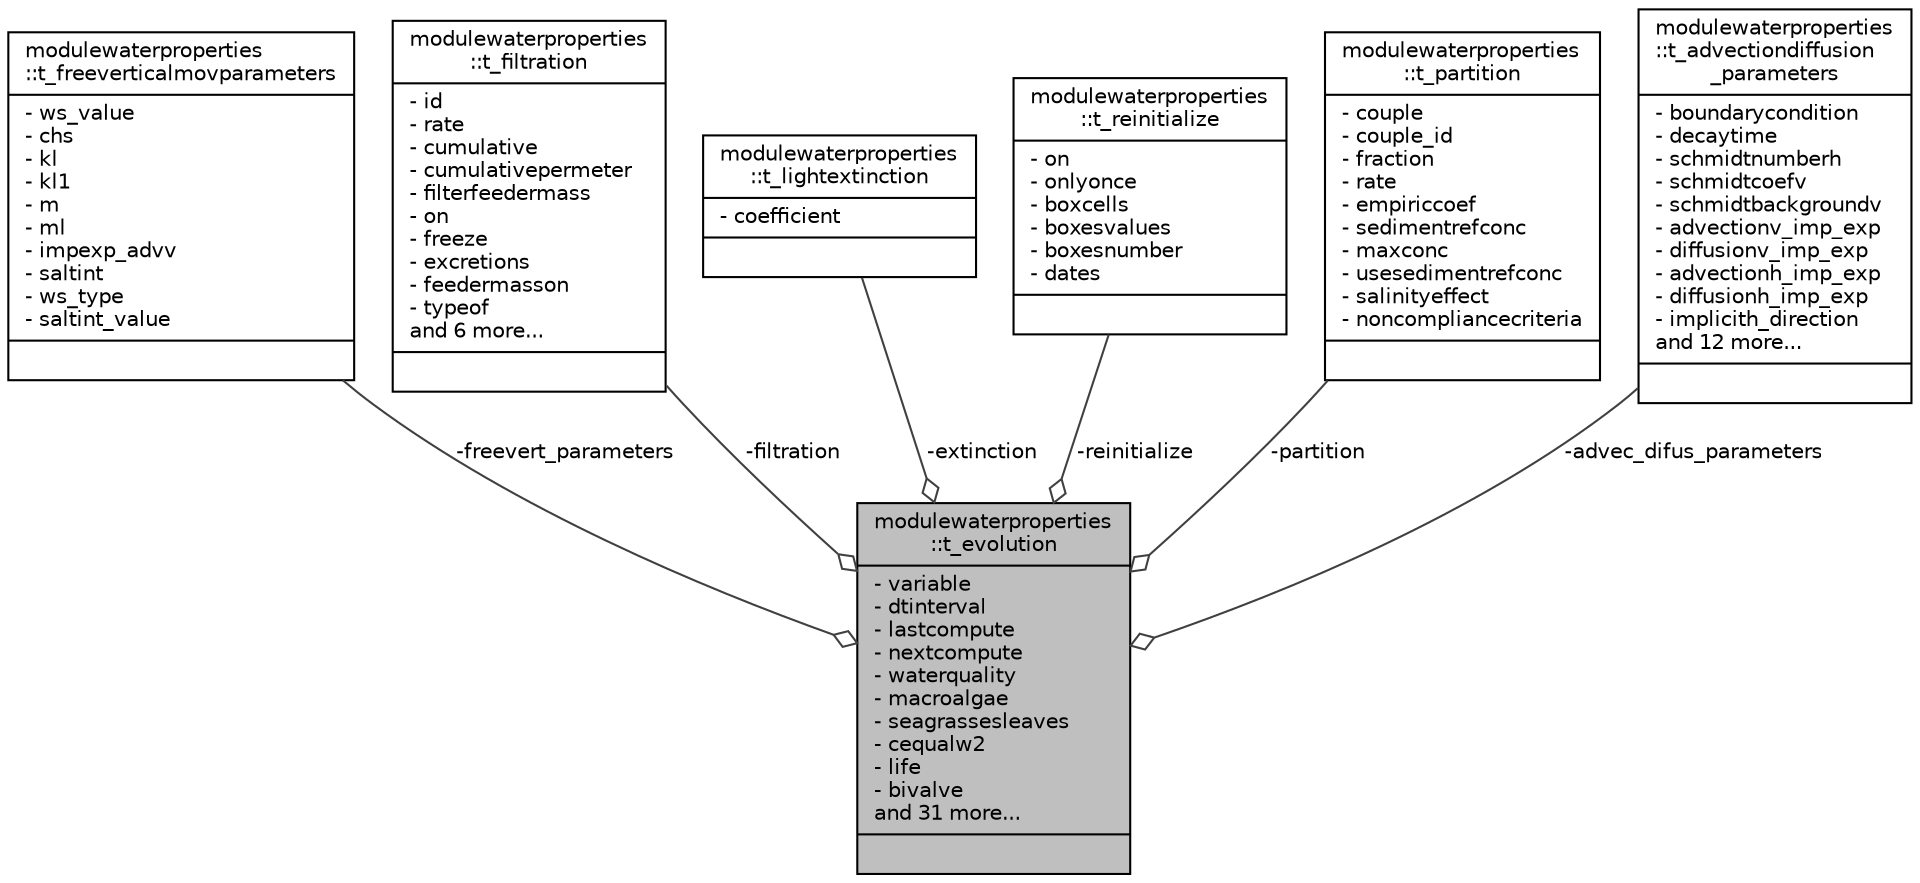 digraph "modulewaterproperties::t_evolution"
{
 // LATEX_PDF_SIZE
  edge [fontname="Helvetica",fontsize="10",labelfontname="Helvetica",labelfontsize="10"];
  node [fontname="Helvetica",fontsize="10",shape=record];
  Node1 [label="{modulewaterproperties\l::t_evolution\n|- variable\l- dtinterval\l- lastcompute\l- nextcompute\l- waterquality\l- macroalgae\l- seagrassesleaves\l- cequalw2\l- life\l- bivalve\land 31 more...\l|}",height=0.2,width=0.4,color="black", fillcolor="grey75", style="filled", fontcolor="black",tooltip=" "];
  Node2 -> Node1 [color="grey25",fontsize="10",style="solid",label=" -freevert_parameters" ,arrowhead="odiamond"];
  Node2 [label="{modulewaterproperties\l::t_freeverticalmovparameters\n|- ws_value\l- chs\l- kl\l- kl1\l- m\l- ml\l- impexp_advv\l- saltint\l- ws_type\l- saltint_value\l|}",height=0.2,width=0.4,color="black", fillcolor="white", style="filled",URL="$structmodulewaterproperties_1_1t__freeverticalmovparameters.html",tooltip=" "];
  Node3 -> Node1 [color="grey25",fontsize="10",style="solid",label=" -filtration" ,arrowhead="odiamond"];
  Node3 [label="{modulewaterproperties\l::t_filtration\n|- id\l- rate\l- cumulative\l- cumulativepermeter\l- filterfeedermass\l- on\l- freeze\l- excretions\l- feedermasson\l- typeof\land 6 more...\l|}",height=0.2,width=0.4,color="black", fillcolor="white", style="filled",URL="$structmodulewaterproperties_1_1t__filtration.html",tooltip=" "];
  Node4 -> Node1 [color="grey25",fontsize="10",style="solid",label=" -extinction" ,arrowhead="odiamond"];
  Node4 [label="{modulewaterproperties\l::t_lightextinction\n|- coefficient\l|}",height=0.2,width=0.4,color="black", fillcolor="white", style="filled",URL="$structmodulewaterproperties_1_1t__lightextinction.html",tooltip=" "];
  Node5 -> Node1 [color="grey25",fontsize="10",style="solid",label=" -reinitialize" ,arrowhead="odiamond"];
  Node5 [label="{modulewaterproperties\l::t_reinitialize\n|- on\l- onlyonce\l- boxcells\l- boxesvalues\l- boxesnumber\l- dates\l|}",height=0.2,width=0.4,color="black", fillcolor="white", style="filled",URL="$structmodulewaterproperties_1_1t__reinitialize.html",tooltip=" "];
  Node6 -> Node1 [color="grey25",fontsize="10",style="solid",label=" -partition" ,arrowhead="odiamond"];
  Node6 [label="{modulewaterproperties\l::t_partition\n|- couple\l- couple_id\l- fraction\l- rate\l- empiriccoef\l- sedimentrefconc\l- maxconc\l- usesedimentrefconc\l- salinityeffect\l- noncompliancecriteria\l|}",height=0.2,width=0.4,color="black", fillcolor="white", style="filled",URL="$structmodulewaterproperties_1_1t__partition.html",tooltip=" "];
  Node7 -> Node1 [color="grey25",fontsize="10",style="solid",label=" -advec_difus_parameters" ,arrowhead="odiamond"];
  Node7 [label="{modulewaterproperties\l::t_advectiondiffusion\l_parameters\n|- boundarycondition\l- decaytime\l- schmidtnumberh\l- schmidtcoefv\l- schmidtbackgroundv\l- advectionv_imp_exp\l- diffusionv_imp_exp\l- advectionh_imp_exp\l- diffusionh_imp_exp\l- implicith_direction\land 12 more...\l|}",height=0.2,width=0.4,color="black", fillcolor="white", style="filled",URL="$structmodulewaterproperties_1_1t__advectiondiffusion__parameters.html",tooltip=" "];
}
